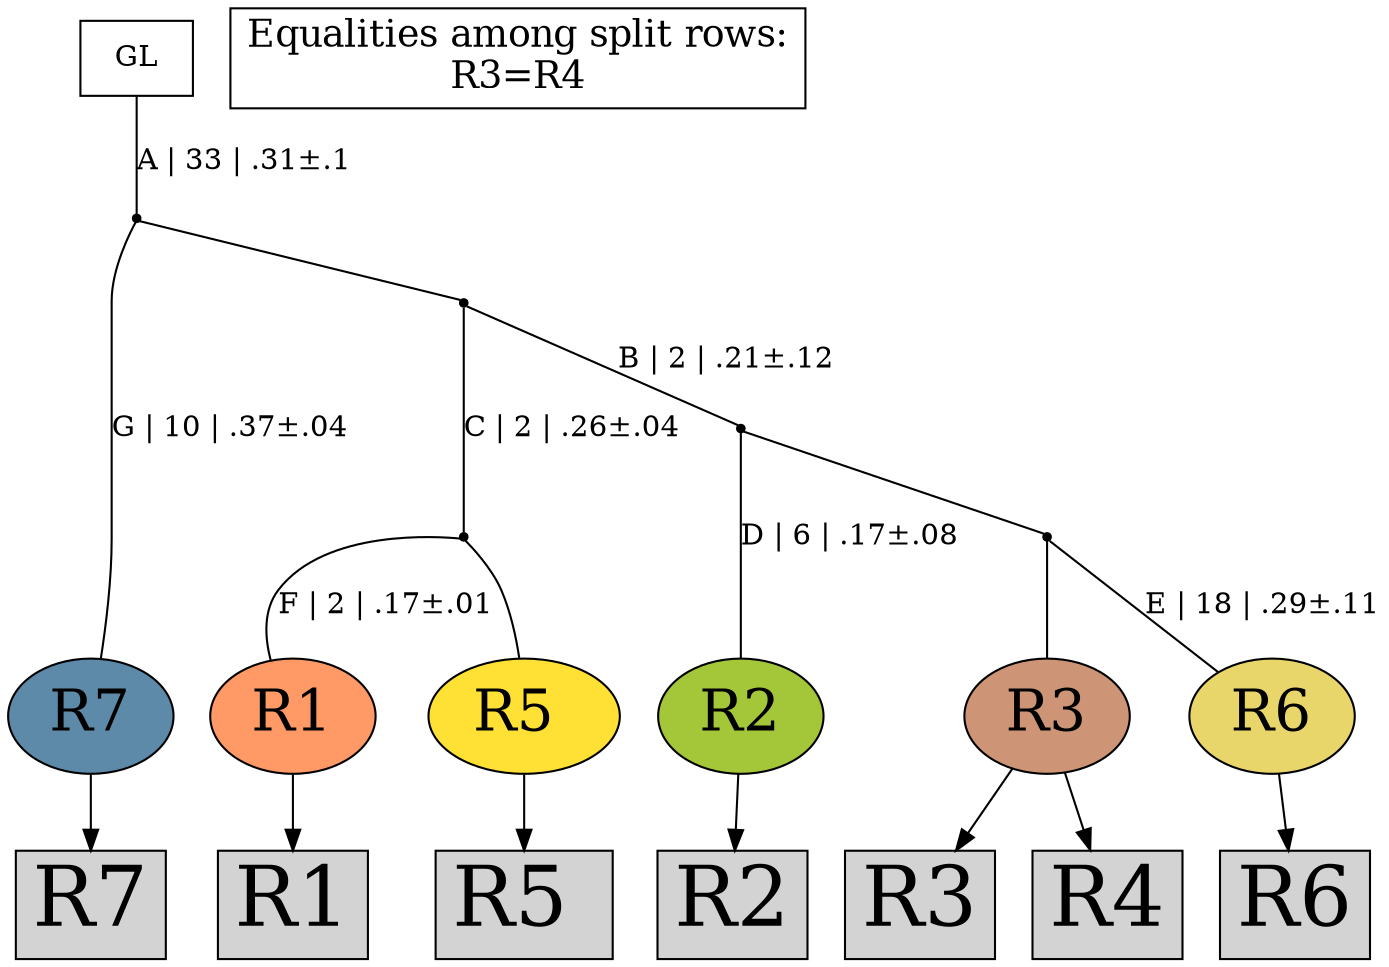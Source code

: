 digraph {
rowR2[label="R2",shape=box,style=filled,fontsize=40];
rowR3[label="R3",shape=box,style=filled,fontsize=40];
rowR4[label="R4",shape=box,style=filled,fontsize=40];
rowR6[label="R6",shape=box,style=filled,fontsize=40];
rowR1[label="R1",shape=box,style=filled,fontsize=40];
rowR5 [label="R5 ",shape=box,style=filled,fontsize=40];
rowR7[label="R7",shape=box,style=filled,fontsize=40];
R2[label="R2",shape=oval,style=filled,fontsize=28,fillcolor="#a4c639"];
R3[label="R3",shape=oval,style=filled,fontsize=28,fillcolor="#cd9575"];
R6[label="R6",shape=oval,style=filled,fontsize=28,fillcolor="#e9d66b"];
R1[label="R1",shape=oval,style=filled,fontsize=28,fillcolor="#ff9966"];
R5 [label="R5 ",shape=oval,style=filled,fontsize=28,fillcolor="#ffe135"];
R7[label="R7",shape=oval,style=filled,fontsize=28,fillcolor="#5d8aa8"];
R2 -> rowR2[arrowhead="normal"];
R3 -> rowR3[arrowhead="normal"];
R3 -> rowR4[arrowhead="normal"];
R6 -> rowR6[arrowhead="normal"];
R1 -> rowR1[arrowhead="normal"];
R5  -> rowR5 [arrowhead="normal"];
R7 -> rowR7[arrowhead="normal"];
{rank = same;R2;R3;R6;R1;R5 ;R7;}
legend[label="Equalities among split rows:
R3=R4
",shape=box,fontsize=18];
Int1[shape=point,style=filled,fillcolor=black,label=""];
Int1 -> R1[arrowhead=none, label="F | 2 | .17±.01"];
Int1 -> R5 [arrowhead=none, label=""];
Int2[shape=point,style=filled,fillcolor=black,label=""];
Int2 -> R3[arrowhead=none, label=""];
Int2 -> R6[arrowhead=none, label="E | 18 | .29±.11"];
Int3[shape=point,style=filled,fillcolor=black,label=""];
Int3 -> R2[arrowhead=none, label="D | 6 | .17±.08"];
Int3 -> Int2[arrowhead=none, label=""];
Int4[shape=point,style=filled,fillcolor=black,label=""];
Int4 -> Int1[arrowhead=none, label="C | 2 | .26±.04"];
Int4 -> Int3[arrowhead=none, label="B | 2 | .21±.12"];
Int5[shape=point,style=filled,fillcolor=black,label=""];
Int5 -> R7[arrowhead=none, label="G | 10 | .37±.04"];
Int5 -> Int4[arrowhead=none, label=""];
GL[label="GL",shape=box,style=filled,fillcolor=white];
GL -> Int5[arrowhead=none, label="A | 33 | .31±.1"];
}